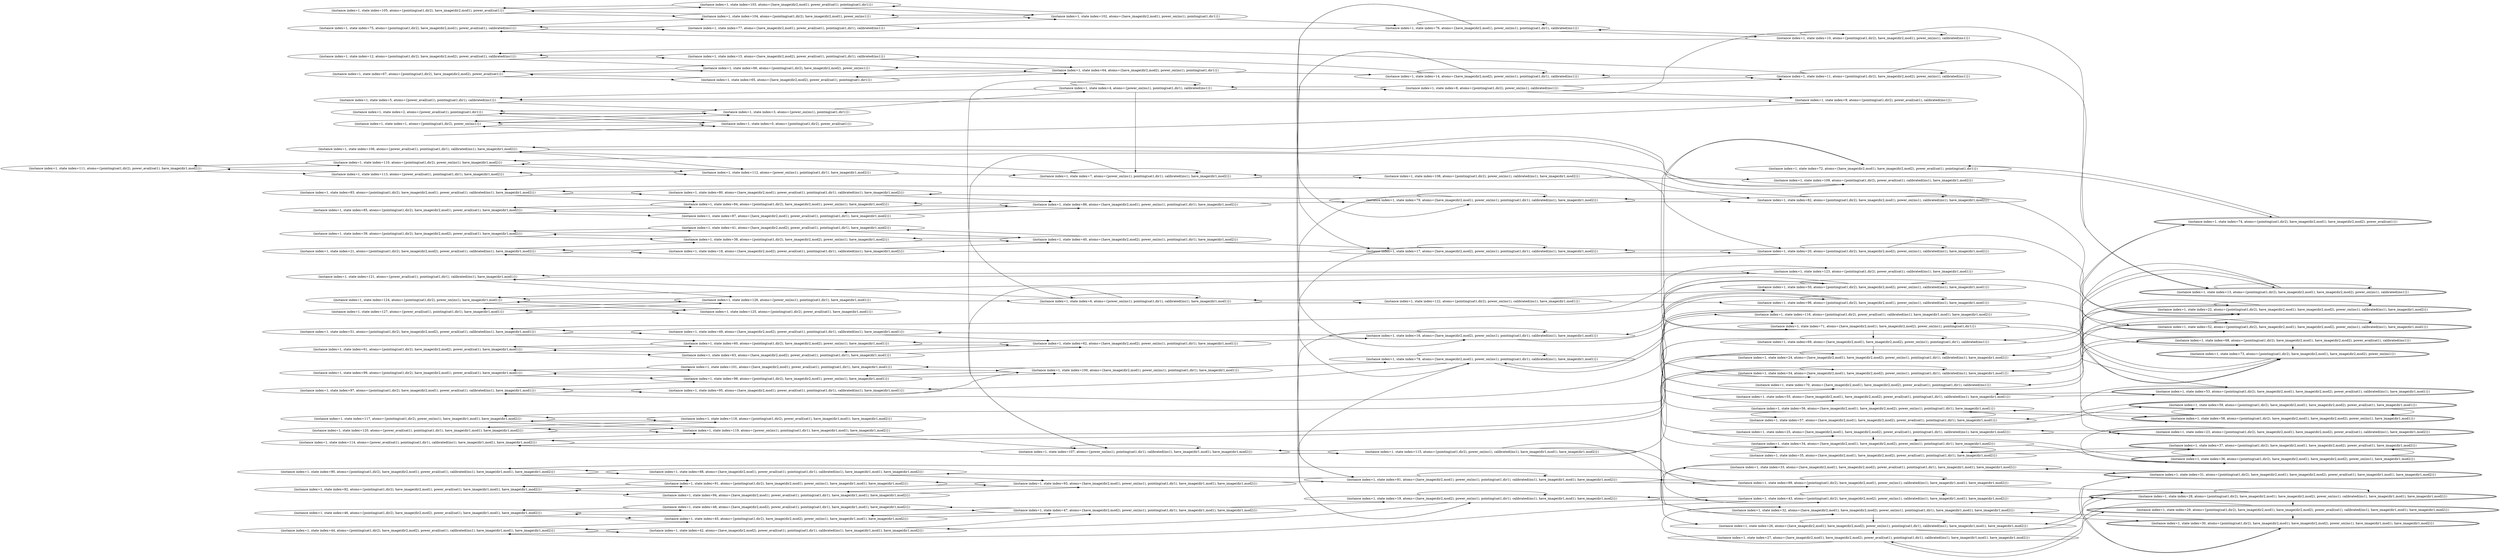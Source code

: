 digraph {
rankdir="LR"
s111[label="(instance index=1, state index=111, atoms={pointing(sat1,dir2), power_avail(sat1), have_image(dir1,mod2)})"]
s0[label="(instance index=1, state index=0, atoms={pointing(sat1,dir2), power_avail(sat1)})"]
s116[label="(instance index=1, state index=116, atoms={pointing(sat1,dir2), power_avail(sat1), calibrated(ins1), have_image(dir1,mod1), have_image(dir1,mod2)})"]
s118[label="(instance index=1, state index=118, atoms={pointing(sat1,dir2), power_avail(sat1), have_image(dir1,mod1), have_image(dir1,mod2)})"]
s123[label="(instance index=1, state index=123, atoms={pointing(sat1,dir2), power_avail(sat1), calibrated(ins1), have_image(dir1,mod1)})"]
s125[label="(instance index=1, state index=125, atoms={pointing(sat1,dir2), power_avail(sat1), have_image(dir1,mod1)})"]
s9[label="(instance index=1, state index=9, atoms={pointing(sat1,dir2), power_avail(sat1), calibrated(ins1)})"]
s109[label="(instance index=1, state index=109, atoms={pointing(sat1,dir2), power_avail(sat1), calibrated(ins1), have_image(dir1,mod2)})"]
s44[label="(instance index=1, state index=44, atoms={pointing(sat1,dir2), have_image(dir2,mod2), power_avail(sat1), calibrated(ins1), have_image(dir1,mod1), have_image(dir1,mod2)})"]
s46[label="(instance index=1, state index=46, atoms={pointing(sat1,dir2), have_image(dir2,mod2), power_avail(sat1), have_image(dir1,mod1), have_image(dir1,mod2)})"]
s114[label="(instance index=1, state index=114, atoms={power_avail(sat1), pointing(sat1,dir1), calibrated(ins1), have_image(dir1,mod1), have_image(dir1,mod2)})"]
s117[label="(instance index=1, state index=117, atoms={pointing(sat1,dir2), power_on(ins1), have_image(dir1,mod1), have_image(dir1,mod2)})"]
s120[label="(instance index=1, state index=120, atoms={power_avail(sat1), pointing(sat1,dir1), have_image(dir1,mod1), have_image(dir1,mod2)})"]
s90[label="(instance index=1, state index=90, atoms={pointing(sat1,dir2), have_image(dir2,mod1), power_avail(sat1), calibrated(ins1), have_image(dir1,mod1), have_image(dir1,mod2)})"]
s92[label="(instance index=1, state index=92, atoms={pointing(sat1,dir2), have_image(dir2,mod1), power_avail(sat1), have_image(dir1,mod1), have_image(dir1,mod2)})"]
s51[label="(instance index=1, state index=51, atoms={pointing(sat1,dir2), have_image(dir2,mod2), power_avail(sat1), calibrated(ins1), have_image(dir1,mod1)})"]
s61[label="(instance index=1, state index=61, atoms={pointing(sat1,dir2), have_image(dir2,mod2), power_avail(sat1), have_image(dir1,mod1)})"]
s121[label="(instance index=1, state index=121, atoms={power_avail(sat1), pointing(sat1,dir1), calibrated(ins1), have_image(dir1,mod1)})"]
s124[label="(instance index=1, state index=124, atoms={pointing(sat1,dir2), power_on(ins1), have_image(dir1,mod1)})"]
s127[label="(instance index=1, state index=127, atoms={power_avail(sat1), pointing(sat1,dir1), have_image(dir1,mod1)})"]
s97[label="(instance index=1, state index=97, atoms={pointing(sat1,dir2), have_image(dir2,mod1), power_avail(sat1), calibrated(ins1), have_image(dir1,mod1)})"]
s99[label="(instance index=1, state index=99, atoms={pointing(sat1,dir2), have_image(dir2,mod1), power_avail(sat1), have_image(dir1,mod1)})"]
s1[label="(instance index=1, state index=1, atoms={pointing(sat1,dir2), power_on(ins1)})"]
s2[label="(instance index=1, state index=2, atoms={power_avail(sat1), pointing(sat1,dir1)})"]
s5[label="(instance index=1, state index=5, atoms={power_avail(sat1), pointing(sat1,dir1), calibrated(ins1)})"]
s75[label="(instance index=1, state index=75, atoms={pointing(sat1,dir2), have_image(dir2,mod1), power_avail(sat1), calibrated(ins1)})"]
s105[label="(instance index=1, state index=105, atoms={pointing(sat1,dir2), have_image(dir2,mod1), power_avail(sat1)})"]
s12[label="(instance index=1, state index=12, atoms={pointing(sat1,dir2), have_image(dir2,mod2), power_avail(sat1), calibrated(ins1)})"]
s67[label="(instance index=1, state index=67, atoms={pointing(sat1,dir2), have_image(dir2,mod2), power_avail(sat1)})"]
s21[label="(instance index=1, state index=21, atoms={pointing(sat1,dir2), have_image(dir2,mod2), power_avail(sat1), calibrated(ins1), have_image(dir1,mod2)})"]
s39[label="(instance index=1, state index=39, atoms={pointing(sat1,dir2), have_image(dir2,mod2), power_avail(sat1), have_image(dir1,mod2)})"]
s106[label="(instance index=1, state index=106, atoms={power_avail(sat1), pointing(sat1,dir1), calibrated(ins1), have_image(dir1,mod2)})"]
s110[label="(instance index=1, state index=110, atoms={pointing(sat1,dir2), power_on(ins1), have_image(dir1,mod2)})"]
s113[label="(instance index=1, state index=113, atoms={power_avail(sat1), pointing(sat1,dir1), have_image(dir1,mod2)})"]
s83[label="(instance index=1, state index=83, atoms={pointing(sat1,dir2), have_image(dir2,mod1), power_avail(sat1), calibrated(ins1), have_image(dir1,mod2)})"]
s85[label="(instance index=1, state index=85, atoms={pointing(sat1,dir2), have_image(dir2,mod1), power_avail(sat1), have_image(dir1,mod2)})"]
s42[label="(instance index=1, state index=42, atoms={have_image(dir2,mod2), power_avail(sat1), pointing(sat1,dir1), calibrated(ins1), have_image(dir1,mod1), have_image(dir1,mod2)})"]
s45[label="(instance index=1, state index=45, atoms={pointing(sat1,dir2), have_image(dir2,mod2), power_on(ins1), have_image(dir1,mod1), have_image(dir1,mod2)})"]
s48[label="(instance index=1, state index=48, atoms={have_image(dir2,mod2), power_avail(sat1), pointing(sat1,dir1), have_image(dir1,mod1), have_image(dir1,mod2)})"]
s119[label="(instance index=1, state index=119, atoms={power_on(ins1), pointing(sat1,dir1), have_image(dir1,mod1), have_image(dir1,mod2)})"]
s88[label="(instance index=1, state index=88, atoms={have_image(dir2,mod1), power_avail(sat1), pointing(sat1,dir1), calibrated(ins1), have_image(dir1,mod1), have_image(dir1,mod2)})"]
s91[label="(instance index=1, state index=91, atoms={pointing(sat1,dir2), have_image(dir2,mod1), power_on(ins1), have_image(dir1,mod1), have_image(dir1,mod2)})"]
s94[label="(instance index=1, state index=94, atoms={have_image(dir2,mod1), power_avail(sat1), pointing(sat1,dir1), have_image(dir1,mod1), have_image(dir1,mod2)})"]
s49[label="(instance index=1, state index=49, atoms={have_image(dir2,mod2), power_avail(sat1), pointing(sat1,dir1), calibrated(ins1), have_image(dir1,mod1)})"]
s60[label="(instance index=1, state index=60, atoms={pointing(sat1,dir2), have_image(dir2,mod2), power_on(ins1), have_image(dir1,mod1)})"]
s63[label="(instance index=1, state index=63, atoms={have_image(dir2,mod2), power_avail(sat1), pointing(sat1,dir1), have_image(dir1,mod1)})"]
s126[label="(instance index=1, state index=126, atoms={power_on(ins1), pointing(sat1,dir1), have_image(dir1,mod1)})"]
s95[label="(instance index=1, state index=95, atoms={have_image(dir2,mod1), power_avail(sat1), pointing(sat1,dir1), calibrated(ins1), have_image(dir1,mod1)})"]
s98[label="(instance index=1, state index=98, atoms={pointing(sat1,dir2), have_image(dir2,mod1), power_on(ins1), have_image(dir1,mod1)})"]
s101[label="(instance index=1, state index=101, atoms={have_image(dir2,mod1), power_avail(sat1), pointing(sat1,dir1), have_image(dir1,mod1)})"]
s3[label="(instance index=1, state index=3, atoms={power_on(ins1), pointing(sat1,dir1)})"]
s77[label="(instance index=1, state index=77, atoms={have_image(dir2,mod1), power_avail(sat1), pointing(sat1,dir1), calibrated(ins1)})"]
s103[label="(instance index=1, state index=103, atoms={have_image(dir2,mod1), power_avail(sat1), pointing(sat1,dir1)})"]
s104[label="(instance index=1, state index=104, atoms={pointing(sat1,dir2), have_image(dir2,mod1), power_on(ins1)})"]
s15[label="(instance index=1, state index=15, atoms={have_image(dir2,mod2), power_avail(sat1), pointing(sat1,dir1), calibrated(ins1)})"]
s65[label="(instance index=1, state index=65, atoms={have_image(dir2,mod2), power_avail(sat1), pointing(sat1,dir1)})"]
s66[label="(instance index=1, state index=66, atoms={pointing(sat1,dir2), have_image(dir2,mod2), power_on(ins1)})"]
s18[label="(instance index=1, state index=18, atoms={have_image(dir2,mod2), power_avail(sat1), pointing(sat1,dir1), calibrated(ins1), have_image(dir1,mod2)})"]
s38[label="(instance index=1, state index=38, atoms={pointing(sat1,dir2), have_image(dir2,mod2), power_on(ins1), have_image(dir1,mod2)})"]
s41[label="(instance index=1, state index=41, atoms={have_image(dir2,mod2), power_avail(sat1), pointing(sat1,dir1), have_image(dir1,mod2)})"]
s112[label="(instance index=1, state index=112, atoms={power_on(ins1), pointing(sat1,dir1), have_image(dir1,mod2)})"]
s80[label="(instance index=1, state index=80, atoms={have_image(dir2,mod1), power_avail(sat1), pointing(sat1,dir1), calibrated(ins1), have_image(dir1,mod2)})"]
s84[label="(instance index=1, state index=84, atoms={pointing(sat1,dir2), have_image(dir2,mod1), power_on(ins1), have_image(dir1,mod2)})"]
s87[label="(instance index=1, state index=87, atoms={have_image(dir2,mod1), power_avail(sat1), pointing(sat1,dir1), have_image(dir1,mod2)})"]
s100[label="(instance index=1, state index=100, atoms={have_image(dir2,mod1), power_on(ins1), pointing(sat1,dir1), have_image(dir1,mod1)})"]
s6[label="(instance index=1, state index=6, atoms={power_on(ins1), pointing(sat1,dir1), calibrated(ins1), have_image(dir1,mod1)})"]
s62[label="(instance index=1, state index=62, atoms={have_image(dir2,mod2), power_on(ins1), pointing(sat1,dir1), have_image(dir1,mod1)})"]
s107[label="(instance index=1, state index=107, atoms={power_on(ins1), pointing(sat1,dir1), calibrated(ins1), have_image(dir1,mod1), have_image(dir1,mod2)})"]
s47[label="(instance index=1, state index=47, atoms={have_image(dir2,mod2), power_on(ins1), pointing(sat1,dir1), have_image(dir1,mod1), have_image(dir1,mod2)})"]
s4[label="(instance index=1, state index=4, atoms={power_on(ins1), pointing(sat1,dir1), calibrated(ins1)})"]
s93[label="(instance index=1, state index=93, atoms={have_image(dir2,mod1), power_on(ins1), pointing(sat1,dir1), have_image(dir1,mod1), have_image(dir1,mod2)})"]
s102[label="(instance index=1, state index=102, atoms={have_image(dir2,mod1), power_on(ins1), pointing(sat1,dir1)})"]
s64[label="(instance index=1, state index=64, atoms={have_image(dir2,mod2), power_on(ins1), pointing(sat1,dir1)})"]
s40[label="(instance index=1, state index=40, atoms={have_image(dir2,mod2), power_on(ins1), pointing(sat1,dir1), have_image(dir1,mod2)})"]
s7[label="(instance index=1, state index=7, atoms={power_on(ins1), pointing(sat1,dir1), calibrated(ins1), have_image(dir1,mod2)})"]
s86[label="(instance index=1, state index=86, atoms={have_image(dir2,mod1), power_on(ins1), pointing(sat1,dir1), have_image(dir1,mod2)})"]
s108[label="(instance index=1, state index=108, atoms={pointing(sat1,dir2), power_on(ins1), calibrated(ins1), have_image(dir1,mod2)})"]
s17[label="(instance index=1, state index=17, atoms={have_image(dir2,mod2), power_on(ins1), pointing(sat1,dir1), calibrated(ins1), have_image(dir1,mod2)})"]
s76[label="(instance index=1, state index=76, atoms={have_image(dir2,mod1), power_on(ins1), pointing(sat1,dir1), calibrated(ins1)})"]
s8[label="(instance index=1, state index=8, atoms={pointing(sat1,dir2), power_on(ins1), calibrated(ins1)})"]
s122[label="(instance index=1, state index=122, atoms={pointing(sat1,dir2), power_on(ins1), calibrated(ins1), have_image(dir1,mod1)})"]
s16[label="(instance index=1, state index=16, atoms={have_image(dir2,mod2), power_on(ins1), pointing(sat1,dir1), calibrated(ins1), have_image(dir1,mod1)})"]
s78[label="(instance index=1, state index=78, atoms={have_image(dir2,mod1), power_on(ins1), pointing(sat1,dir1), calibrated(ins1), have_image(dir1,mod1)})"]
s19[label="(instance index=1, state index=19, atoms={have_image(dir2,mod2), power_on(ins1), pointing(sat1,dir1), calibrated(ins1), have_image(dir1,mod1), have_image(dir1,mod2)})"]
s79[label="(instance index=1, state index=79, atoms={have_image(dir2,mod1), power_on(ins1), pointing(sat1,dir1), calibrated(ins1), have_image(dir1,mod2)})"]
s14[label="(instance index=1, state index=14, atoms={have_image(dir2,mod2), power_on(ins1), pointing(sat1,dir1), calibrated(ins1)})"]
s81[label="(instance index=1, state index=81, atoms={have_image(dir2,mod1), power_on(ins1), pointing(sat1,dir1), calibrated(ins1), have_image(dir1,mod1), have_image(dir1,mod2)})"]
s115[label="(instance index=1, state index=115, atoms={pointing(sat1,dir2), power_on(ins1), calibrated(ins1), have_image(dir1,mod1), have_image(dir1,mod2)})"]
s34[label="(instance index=1, state index=34, atoms={have_image(dir2,mod1), have_image(dir2,mod2), power_on(ins1), pointing(sat1,dir1), have_image(dir1,mod2)})"]
s55[label="(instance index=1, state index=55, atoms={have_image(dir2,mod1), have_image(dir2,mod2), power_avail(sat1), pointing(sat1,dir1), calibrated(ins1), have_image(dir1,mod1)})"]
s35[label="(instance index=1, state index=35, atoms={have_image(dir2,mod1), have_image(dir2,mod2), power_avail(sat1), pointing(sat1,dir1), have_image(dir1,mod2)})"]
s71[label="(instance index=1, state index=71, atoms={have_image(dir2,mod1), have_image(dir2,mod2), power_on(ins1), pointing(sat1,dir1)})"]
s24[label="(instance index=1, state index=24, atoms={have_image(dir2,mod1), have_image(dir2,mod2), power_on(ins1), pointing(sat1,dir1), calibrated(ins1), have_image(dir1,mod2)})"]
s20[label="(instance index=1, state index=20, atoms={pointing(sat1,dir2), have_image(dir2,mod2), power_on(ins1), calibrated(ins1), have_image(dir1,mod2)})"]
s25[label="(instance index=1, state index=25, atoms={have_image(dir2,mod1), have_image(dir2,mod2), power_avail(sat1), pointing(sat1,dir1), calibrated(ins1), have_image(dir1,mod2)})"]
s82[label="(instance index=1, state index=82, atoms={pointing(sat1,dir2), have_image(dir2,mod1), power_on(ins1), calibrated(ins1), have_image(dir1,mod2)})"]
s72[label="(instance index=1, state index=72, atoms={have_image(dir2,mod1), have_image(dir2,mod2), power_avail(sat1), pointing(sat1,dir1)})"]
s57[label="(instance index=1, state index=57, atoms={have_image(dir2,mod1), have_image(dir2,mod2), power_avail(sat1), pointing(sat1,dir1), have_image(dir1,mod1)})"]
s89[label="(instance index=1, state index=89, atoms={pointing(sat1,dir2), have_image(dir2,mod1), power_on(ins1), calibrated(ins1), have_image(dir1,mod1), have_image(dir1,mod2)})"]
s69[label="(instance index=1, state index=69, atoms={have_image(dir2,mod1), have_image(dir2,mod2), power_on(ins1), pointing(sat1,dir1), calibrated(ins1)})"]
s10[label="(instance index=1, state index=10, atoms={pointing(sat1,dir2), have_image(dir2,mod1), power_on(ins1), calibrated(ins1)})"]
s33[label="(instance index=1, state index=33, atoms={have_image(dir2,mod1), have_image(dir2,mod2), power_avail(sat1), pointing(sat1,dir1), have_image(dir1,mod1), have_image(dir1,mod2)})"]
s27[label="(instance index=1, state index=27, atoms={have_image(dir2,mod1), have_image(dir2,mod2), power_avail(sat1), pointing(sat1,dir1), calibrated(ins1), have_image(dir1,mod1), have_image(dir1,mod2)})"]
s56[label="(instance index=1, state index=56, atoms={have_image(dir2,mod1), have_image(dir2,mod2), power_on(ins1), pointing(sat1,dir1), have_image(dir1,mod1)})"]
s26[label="(instance index=1, state index=26, atoms={have_image(dir2,mod1), have_image(dir2,mod2), power_on(ins1), pointing(sat1,dir1), calibrated(ins1), have_image(dir1,mod1), have_image(dir1,mod2)})"]
s43[label="(instance index=1, state index=43, atoms={pointing(sat1,dir2), have_image(dir2,mod2), power_on(ins1), calibrated(ins1), have_image(dir1,mod1), have_image(dir1,mod2)})"]
s50[label="(instance index=1, state index=50, atoms={pointing(sat1,dir2), have_image(dir2,mod2), power_on(ins1), calibrated(ins1), have_image(dir1,mod1)})"]
s54[label="(instance index=1, state index=54, atoms={have_image(dir2,mod1), have_image(dir2,mod2), power_on(ins1), pointing(sat1,dir1), calibrated(ins1), have_image(dir1,mod1)})"]
s96[label="(instance index=1, state index=96, atoms={pointing(sat1,dir2), have_image(dir2,mod1), power_on(ins1), calibrated(ins1), have_image(dir1,mod1)})"]
s32[label="(instance index=1, state index=32, atoms={have_image(dir2,mod1), have_image(dir2,mod2), power_on(ins1), pointing(sat1,dir1), have_image(dir1,mod1), have_image(dir1,mod2)})"]
s70[label="(instance index=1, state index=70, atoms={have_image(dir2,mod1), have_image(dir2,mod2), power_avail(sat1), pointing(sat1,dir1), calibrated(ins1)})"]
s11[label="(instance index=1, state index=11, atoms={pointing(sat1,dir2), have_image(dir2,mod2), power_on(ins1), calibrated(ins1)})"]
s73[peripheries=2,label="(instance index=1, state index=73, atoms={pointing(sat1,dir2), have_image(dir2,mod1), have_image(dir2,mod2), power_on(ins1)})"]
s22[peripheries=2,label="(instance index=1, state index=22, atoms={pointing(sat1,dir2), have_image(dir2,mod1), have_image(dir2,mod2), power_on(ins1), calibrated(ins1), have_image(dir1,mod2)})"]
s74[peripheries=2,label="(instance index=1, state index=74, atoms={pointing(sat1,dir2), have_image(dir2,mod1), have_image(dir2,mod2), power_avail(sat1)})"]
s23[peripheries=2,label="(instance index=1, state index=23, atoms={pointing(sat1,dir2), have_image(dir2,mod1), have_image(dir2,mod2), power_avail(sat1), calibrated(ins1), have_image(dir1,mod2)})"]
s52[peripheries=2,label="(instance index=1, state index=52, atoms={pointing(sat1,dir2), have_image(dir2,mod1), have_image(dir2,mod2), power_on(ins1), calibrated(ins1), have_image(dir1,mod1)})"]
s59[peripheries=2,label="(instance index=1, state index=59, atoms={pointing(sat1,dir2), have_image(dir2,mod1), have_image(dir2,mod2), power_avail(sat1), have_image(dir1,mod1)})"]
s13[peripheries=2,label="(instance index=1, state index=13, atoms={pointing(sat1,dir2), have_image(dir2,mod1), have_image(dir2,mod2), power_on(ins1), calibrated(ins1)})"]
s58[peripheries=2,label="(instance index=1, state index=58, atoms={pointing(sat1,dir2), have_image(dir2,mod1), have_image(dir2,mod2), power_on(ins1), have_image(dir1,mod1)})"]
s29[peripheries=2,label="(instance index=1, state index=29, atoms={pointing(sat1,dir2), have_image(dir2,mod1), have_image(dir2,mod2), power_avail(sat1), calibrated(ins1), have_image(dir1,mod1), have_image(dir1,mod2)})"]
s28[peripheries=2,label="(instance index=1, state index=28, atoms={pointing(sat1,dir2), have_image(dir2,mod1), have_image(dir2,mod2), power_on(ins1), calibrated(ins1), have_image(dir1,mod1), have_image(dir1,mod2)})"]
s31[peripheries=2,label="(instance index=1, state index=31, atoms={pointing(sat1,dir2), have_image(dir2,mod1), have_image(dir2,mod2), power_avail(sat1), have_image(dir1,mod1), have_image(dir1,mod2)})"]
s30[peripheries=2,label="(instance index=1, state index=30, atoms={pointing(sat1,dir2), have_image(dir2,mod1), have_image(dir2,mod2), power_on(ins1), have_image(dir1,mod1), have_image(dir1,mod2)})"]
s53[peripheries=2,label="(instance index=1, state index=53, atoms={pointing(sat1,dir2), have_image(dir2,mod1), have_image(dir2,mod2), power_avail(sat1), calibrated(ins1), have_image(dir1,mod1)})"]
s36[peripheries=2,label="(instance index=1, state index=36, atoms={pointing(sat1,dir2), have_image(dir2,mod1), have_image(dir2,mod2), power_on(ins1), have_image(dir1,mod2)})"]
s68[peripheries=2,label="(instance index=1, state index=68, atoms={pointing(sat1,dir2), have_image(dir2,mod1), have_image(dir2,mod2), power_avail(sat1), calibrated(ins1)})"]
s37[peripheries=2,label="(instance index=1, state index=37, atoms={pointing(sat1,dir2), have_image(dir2,mod1), have_image(dir2,mod2), power_avail(sat1), have_image(dir1,mod2)})"]
Dangling [ label = "", style = invis ]
{ rank = same; Dangling }
Dangling -> s0
{ rank = same; s0}
{ rank = same; s44,s46,s114,s117,s120,s90,s92,s51,s61,s121,s124,s127,s97,s99,s1,s2,s5,s75,s105,s12,s67,s21,s39,s106,s110,s113,s83,s85}
{ rank = same; s42,s45,s48,s119,s88,s91,s94,s49,s60,s63,s126,s95,s98,s101,s3,s77,s103,s104,s15,s65,s66,s18,s38,s41,s112,s80,s84,s87}
{ rank = same; s100,s6,s62,s107,s47,s4,s93,s102,s64,s40,s7,s86}
{ rank = same; s108,s17,s76,s8,s122,s16,s78,s19,s79,s14,s81,s115}
{ rank = same; s34,s55,s35,s71,s24,s20,s25,s82,s72,s57,s89,s69,s10,s33,s27,s56,s26,s43,s50,s54,s96,s32,s70,s11}
{ rank = same; s73,s22,s74,s23,s52,s59,s13,s58,s29,s28,s31,s30,s53,s36,s68,s37}
{
s111->s110
s111->s113
s0->s2
s0->s1
s116->s117
s116->s114
s118->s117
s118->s120
s123->s124
s123->s121
s125->s127
s125->s124
s9->s5
s9->s1
s109->s110
s109->s106
}
{
s44->s45
s44->s42
s46->s45
s46->s48
s114->s119
s114->s116
s117->s119
s117->s118
s120->s119
s120->s118
s90->s91
s90->s88
s92->s94
s92->s91
s51->s60
s51->s49
s61->s63
s61->s60
s121->s126
s121->s123
s124->s126
s124->s125
s127->s126
s127->s125
s97->s95
s97->s98
s99->s101
s99->s98
s1->s3
s1->s0
s2->s3
s2->s0
s5->s3
s5->s9
s75->s77
s75->s104
s105->s103
s105->s104
s12->s15
s12->s66
s67->s66
s67->s65
s21->s38
s21->s18
s39->s38
s39->s41
s106->s109
s106->s112
s110->s111
s110->s112
s113->s111
s113->s112
s83->s84
s83->s80
s85->s87
s85->s84
}
{
s42->s47
s42->s44
s45->s47
s45->s46
s48->s47
s48->s46
s119->s107
s119->s117
s119->s120
s88->s93
s88->s90
s91->s93
s91->s92
s94->s93
s94->s92
s49->s62
s49->s51
s60->s62
s60->s61
s63->s62
s63->s61
s126->s6
s126->s127
s126->s124
s95->s100
s95->s97
s98->s100
s98->s99
s101->s100
s101->s99
s3->s2
s3->s4
s3->s1
s77->s102
s77->s75
s103->s102
s103->s105
s104->s102
s104->s105
s15->s12
s15->s64
s65->s67
s65->s64
s66->s67
s66->s64
s18->s21
s18->s40
s38->s39
s38->s40
s41->s39
s41->s40
s112->s7
s112->s110
s112->s113
s80->s86
s80->s83
s84->s86
s84->s85
s87->s86
s87->s85
}
{
s100->s78
s100->s101
s100->s98
s6->s107
s6->s122
s6->s6
s6->s121
s62->s63
s62->s60
s62->s16
s107->s107
s107->s114
s107->s115
s47->s19
s47->s45
s47->s48
s4->s8
s4->s7
s4->s6
s4->s5
s4->s4
s93->s94
s93->s91
s93->s81
s102->s103
s102->s76
s102->s104
s64->s66
s64->s14
s64->s65
s40->s41
s40->s38
s40->s17
s7->s108
s7->s7
s7->s107
s7->s106
s86->s79
s86->s87
s86->s84
}
{
s108->s109
s108->s20
s108->s7
s108->s82
s17->s20
s17->s19
s17->s18
s17->s17
s76->s79
s76->s78
s76->s77
s76->s76
s76->s10
s8->s11
s8->s10
s8->s4
s8->s9
s122->s123
s122->s50
s122->s6
s122->s96
s16->s50
s16->s19
s16->s49
s16->s16
s78->s95
s78->s78
s78->s81
s78->s96
s19->s42
s19->s19
s19->s43
s79->s79
s79->s82
s79->s81
s79->s80
s14->s17
s14->s15
s14->s14
s14->s16
s14->s11
s81->s89
s81->s81
s81->s88
s115->s116
s115->s43
s115->s89
s115->s107
}
{
s34->s35
s34->s36
s34->s24
s55->s53
s55->s56
s35->s37
s35->s34
s71->s73
s71->s69
s71->s72
s24->s22
s24->s26
s24->s25
s24->s24
s20->s21
s20->s20
s20->s22
s20->s17
s25->s23
s25->s34
s82->s79
s82->s83
s82->s22
s82->s82
s72->s71
s72->s74
s57->s59
s57->s56
s89->s28
s89->s90
s89->s81
s89->s89
s69->s13
s69->s70
s69->s24
s69->s54
s69->s69
s10->s13
s10->s76
s10->s75
s10->s10
s33->s31
s33->s32
s27->s29
s27->s32
s56->s58
s56->s54
s56->s57
s26->s28
s26->s27
s26->s26
s43->s28
s43->s43
s43->s44
s43->s19
s50->s52
s50->s50
s50->s51
s50->s16
s54->s55
s54->s54
s54->s52
s54->s26
s96->s78
s96->s52
s96->s97
s96->s96
s32->s26
s32->s30
s32->s33
s70->s71
s70->s68
s11->s14
s11->s13
s11->s12
s11->s11
}
{
s73->s71
s73->s74
s22->s23
s22->s22
s22->s24
s74->s73
s74->s72
s23->s36
s23->s25
s52->s54
s52->s53
s52->s52
s59->s58
s59->s57
s13->s13
s13->s68
s13->s69
s58->s59
s58->s56
s29->s30
s29->s27
s28->s28
s28->s29
s28->s26
s31->s30
s31->s33
s30->s31
s30->s32
s53->s55
s53->s58
s36->s37
s36->s34
s68->s70
s68->s73
s37->s36
s37->s35
}
}
